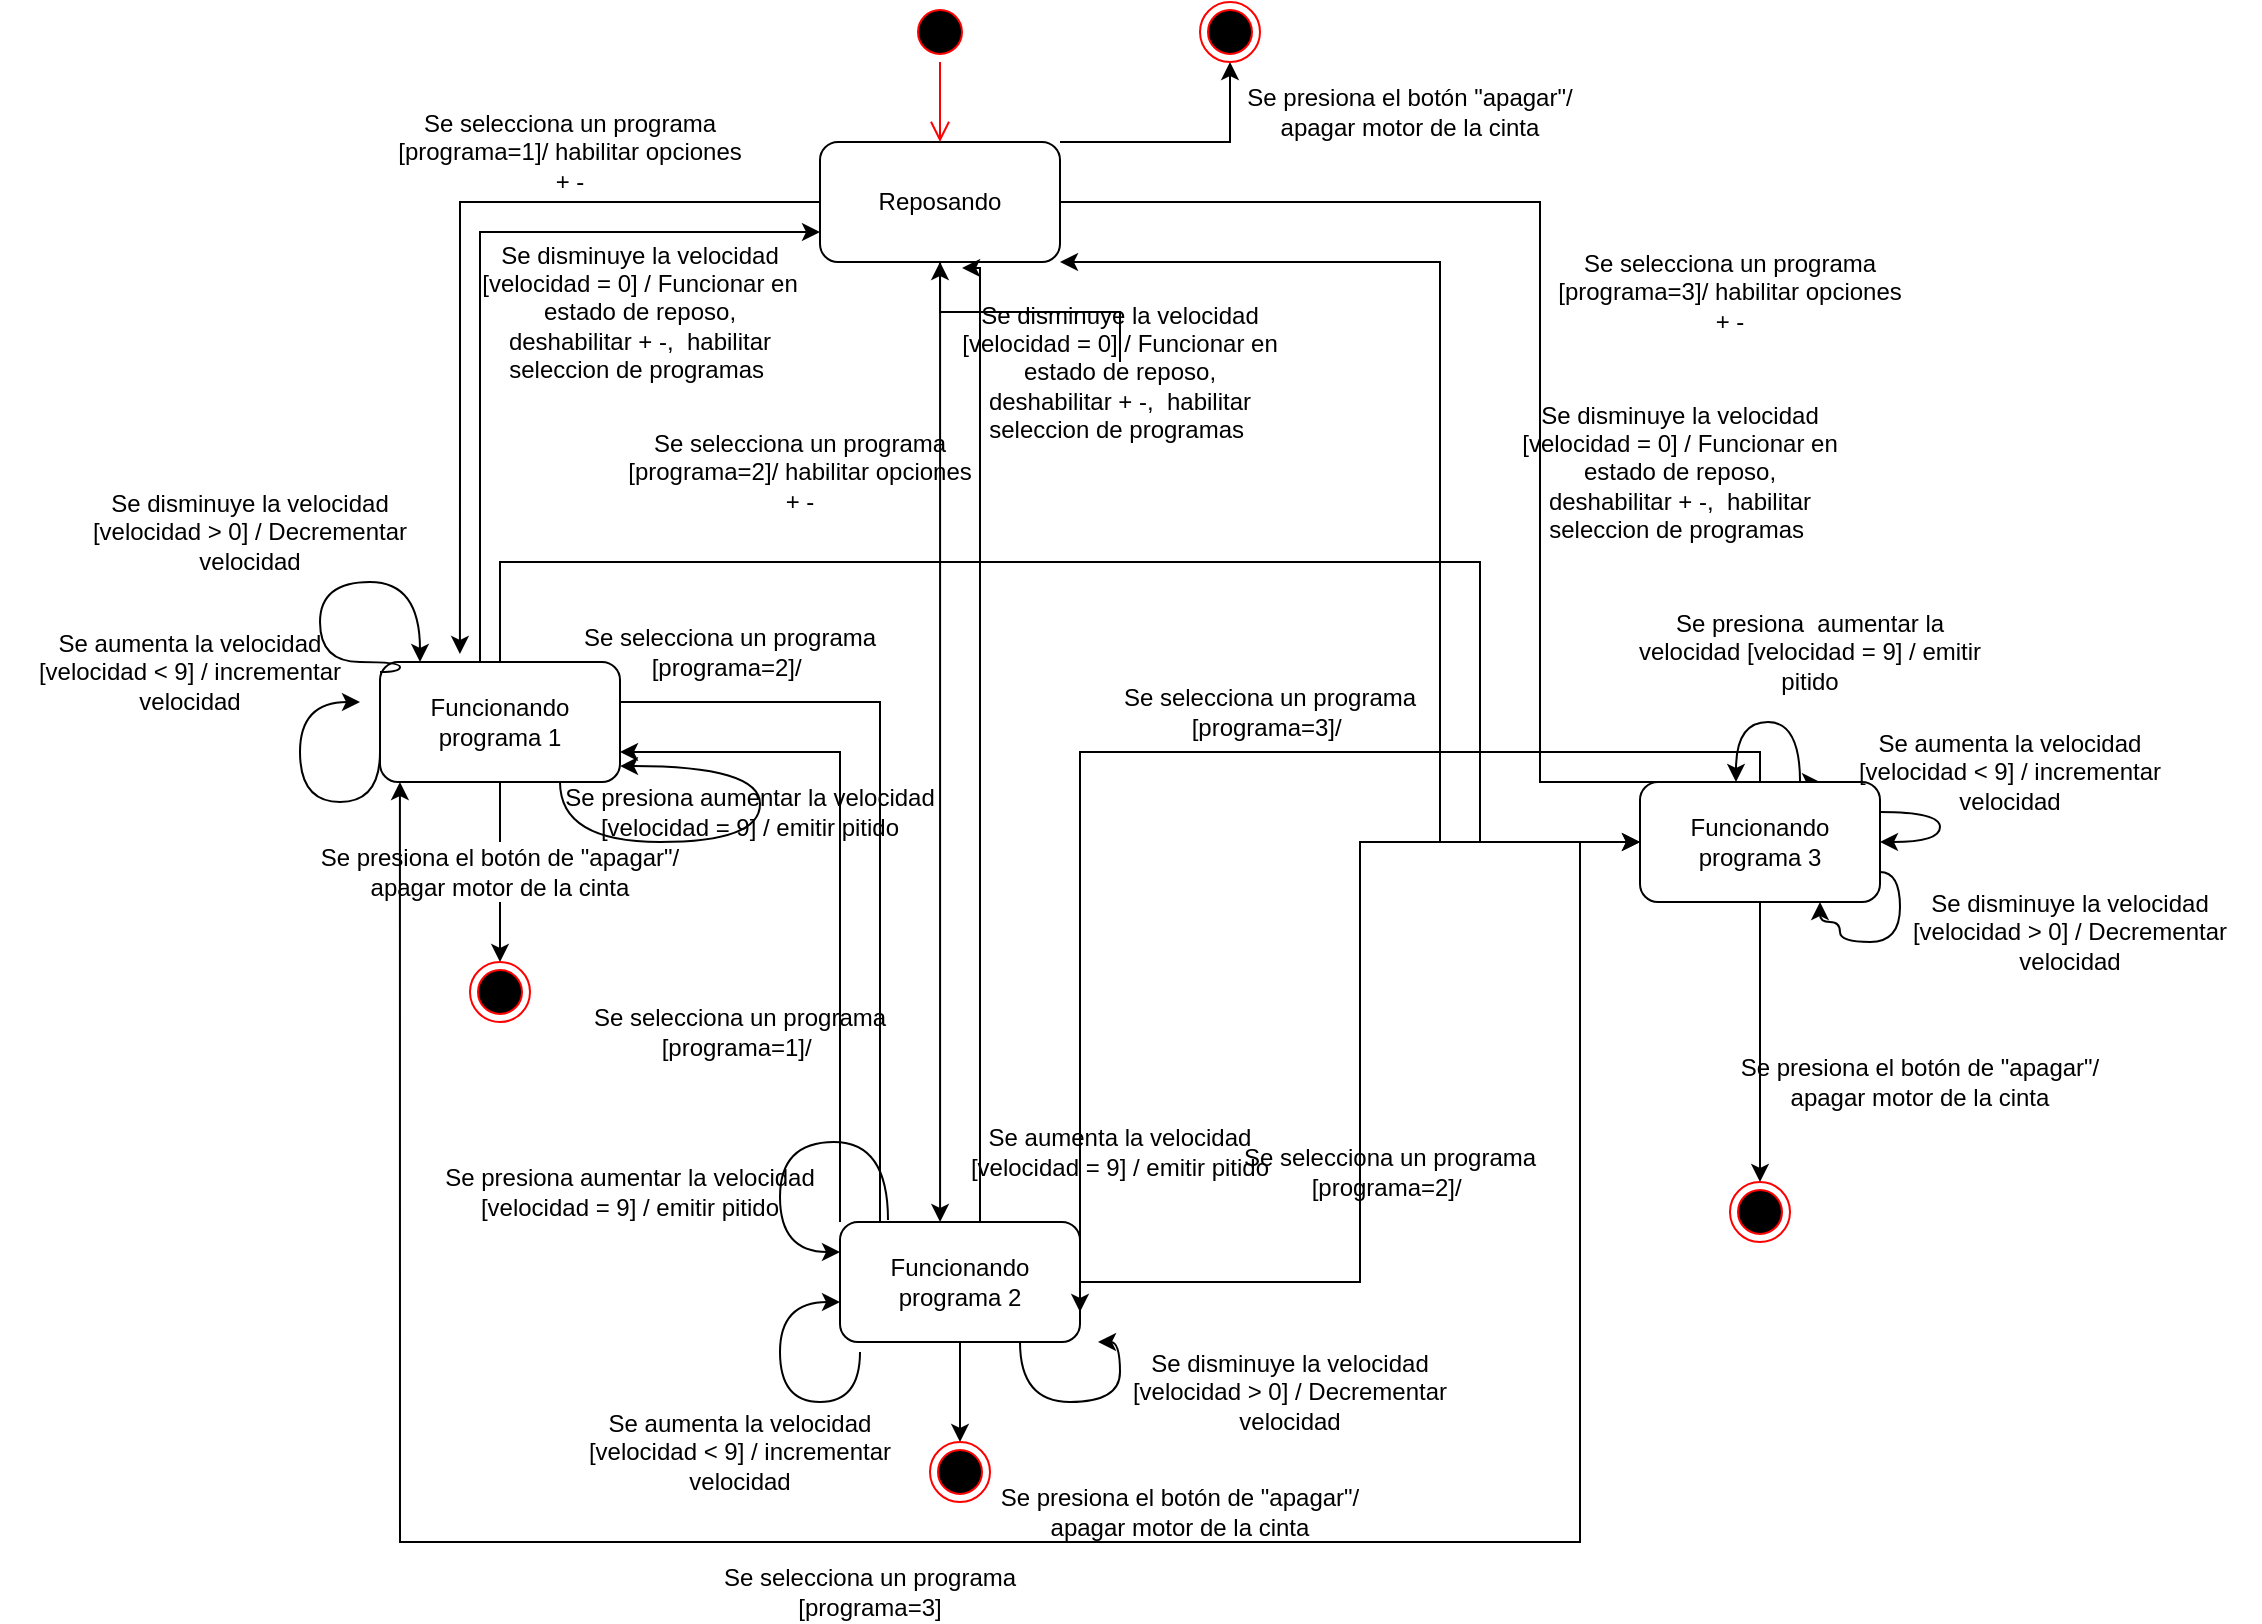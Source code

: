 <mxfile version="15.4.0" type="device"><diagram id="wOZrFaXWaWdOng16oZpF" name="Página-1"><mxGraphModel dx="2489" dy="822" grid="1" gridSize="10" guides="1" tooltips="1" connect="1" arrows="1" fold="1" page="1" pageScale="1" pageWidth="827" pageHeight="1169" math="0" shadow="0"><root><mxCell id="0"/><mxCell id="1" parent="0"/><mxCell id="ItvQq3_yB2Fbj04F3xU3-6" style="edgeStyle=orthogonalEdgeStyle;rounded=0;orthogonalLoop=1;jettySize=auto;html=1;" parent="1" source="ItvQq3_yB2Fbj04F3xU3-1" target="ItvQq3_yB2Fbj04F3xU3-5" edge="1"><mxGeometry relative="1" as="geometry"><Array as="points"><mxPoint x="455" y="100"/></Array></mxGeometry></mxCell><mxCell id="ItvQq3_yB2Fbj04F3xU3-24" style="edgeStyle=orthogonalEdgeStyle;rounded=0;orthogonalLoop=1;jettySize=auto;html=1;entryX=0.333;entryY=-0.067;entryDx=0;entryDy=0;entryPerimeter=0;startArrow=none;" parent="1" target="ItvQq3_yB2Fbj04F3xU3-2" edge="1"><mxGeometry relative="1" as="geometry"><mxPoint x="70" y="130" as="sourcePoint"/><Array as="points"><mxPoint x="70" y="260"/><mxPoint x="70" y="260"/></Array></mxGeometry></mxCell><mxCell id="ItvQq3_yB2Fbj04F3xU3-25" style="edgeStyle=orthogonalEdgeStyle;rounded=0;orthogonalLoop=1;jettySize=auto;html=1;entryX=0.417;entryY=0;entryDx=0;entryDy=0;entryPerimeter=0;" parent="1" source="ItvQq3_yB2Fbj04F3xU3-1" target="ItvQq3_yB2Fbj04F3xU3-3" edge="1"><mxGeometry relative="1" as="geometry"/></mxCell><mxCell id="ItvQq3_yB2Fbj04F3xU3-26" style="edgeStyle=orthogonalEdgeStyle;rounded=0;orthogonalLoop=1;jettySize=auto;html=1;entryX=0.75;entryY=0;entryDx=0;entryDy=0;" parent="1" source="ItvQq3_yB2Fbj04F3xU3-1" target="ItvQq3_yB2Fbj04F3xU3-4" edge="1"><mxGeometry relative="1" as="geometry"><Array as="points"><mxPoint x="610" y="130"/></Array></mxGeometry></mxCell><mxCell id="ItvQq3_yB2Fbj04F3xU3-1" value="Reposando" style="rounded=1;whiteSpace=wrap;html=1;" parent="1" vertex="1"><mxGeometry x="250" y="100" width="120" height="60" as="geometry"/></mxCell><mxCell id="ItvQq3_yB2Fbj04F3xU3-15" style="edgeStyle=orthogonalEdgeStyle;rounded=0;orthogonalLoop=1;jettySize=auto;html=1;startArrow=none;" parent="1" source="hZPspqGqjlN1n5zx8D43-21" target="ItvQq3_yB2Fbj04F3xU3-11" edge="1"><mxGeometry relative="1" as="geometry"/></mxCell><mxCell id="ItvQq3_yB2Fbj04F3xU3-18" style="edgeStyle=orthogonalEdgeStyle;rounded=0;orthogonalLoop=1;jettySize=auto;html=1;entryX=0;entryY=0.25;entryDx=0;entryDy=0;" parent="1" source="ItvQq3_yB2Fbj04F3xU3-2" target="ItvQq3_yB2Fbj04F3xU3-3" edge="1"><mxGeometry relative="1" as="geometry"><Array as="points"><mxPoint x="280" y="380"/><mxPoint x="280" y="655"/></Array></mxGeometry></mxCell><mxCell id="ItvQq3_yB2Fbj04F3xU3-20" style="edgeStyle=orthogonalEdgeStyle;rounded=0;orthogonalLoop=1;jettySize=auto;html=1;" parent="1" source="ItvQq3_yB2Fbj04F3xU3-2" target="ItvQq3_yB2Fbj04F3xU3-4" edge="1"><mxGeometry relative="1" as="geometry"><Array as="points"><mxPoint x="90" y="310"/><mxPoint x="580" y="310"/><mxPoint x="580" y="450"/></Array></mxGeometry></mxCell><mxCell id="ItvQq3_yB2Fbj04F3xU3-31" style="edgeStyle=orthogonalEdgeStyle;rounded=0;orthogonalLoop=1;jettySize=auto;html=1;entryX=0;entryY=0.75;entryDx=0;entryDy=0;" parent="1" source="ItvQq3_yB2Fbj04F3xU3-2" target="ItvQq3_yB2Fbj04F3xU3-1" edge="1"><mxGeometry relative="1" as="geometry"><Array as="points"><mxPoint x="80" y="145"/></Array></mxGeometry></mxCell><mxCell id="ItvQq3_yB2Fbj04F3xU3-2" value="Funcionando programa 1" style="rounded=1;whiteSpace=wrap;html=1;" parent="1" vertex="1"><mxGeometry x="30" y="360" width="120" height="60" as="geometry"/></mxCell><mxCell id="ItvQq3_yB2Fbj04F3xU3-10" style="edgeStyle=orthogonalEdgeStyle;rounded=0;orthogonalLoop=1;jettySize=auto;html=1;entryX=0.5;entryY=0;entryDx=0;entryDy=0;" parent="1" source="ItvQq3_yB2Fbj04F3xU3-3" target="ItvQq3_yB2Fbj04F3xU3-9" edge="1"><mxGeometry relative="1" as="geometry"/></mxCell><mxCell id="ItvQq3_yB2Fbj04F3xU3-19" style="edgeStyle=orthogonalEdgeStyle;rounded=0;orthogonalLoop=1;jettySize=auto;html=1;entryX=1;entryY=0.75;entryDx=0;entryDy=0;" parent="1" source="ItvQq3_yB2Fbj04F3xU3-3" target="ItvQq3_yB2Fbj04F3xU3-2" edge="1"><mxGeometry relative="1" as="geometry"><Array as="points"><mxPoint x="260" y="405"/><mxPoint x="260" y="405"/></Array></mxGeometry></mxCell><mxCell id="ItvQq3_yB2Fbj04F3xU3-21" style="edgeStyle=orthogonalEdgeStyle;rounded=0;orthogonalLoop=1;jettySize=auto;html=1;entryX=0;entryY=0.5;entryDx=0;entryDy=0;" parent="1" source="ItvQq3_yB2Fbj04F3xU3-3" target="ItvQq3_yB2Fbj04F3xU3-4" edge="1"><mxGeometry relative="1" as="geometry"/></mxCell><mxCell id="ItvQq3_yB2Fbj04F3xU3-32" style="edgeStyle=orthogonalEdgeStyle;rounded=0;orthogonalLoop=1;jettySize=auto;html=1;entryX=0.592;entryY=1.05;entryDx=0;entryDy=0;entryPerimeter=0;" parent="1" source="ItvQq3_yB2Fbj04F3xU3-3" target="ItvQq3_yB2Fbj04F3xU3-1" edge="1"><mxGeometry relative="1" as="geometry"><Array as="points"><mxPoint x="330" y="163"/></Array></mxGeometry></mxCell><mxCell id="ItvQq3_yB2Fbj04F3xU3-3" value="Funcionando programa 2" style="rounded=1;whiteSpace=wrap;html=1;" parent="1" vertex="1"><mxGeometry x="260" y="640" width="120" height="60" as="geometry"/></mxCell><mxCell id="ItvQq3_yB2Fbj04F3xU3-17" style="edgeStyle=orthogonalEdgeStyle;rounded=0;orthogonalLoop=1;jettySize=auto;html=1;" parent="1" source="ItvQq3_yB2Fbj04F3xU3-4" target="ItvQq3_yB2Fbj04F3xU3-16" edge="1"><mxGeometry relative="1" as="geometry"><Array as="points"><mxPoint x="720" y="615"/></Array></mxGeometry></mxCell><mxCell id="ItvQq3_yB2Fbj04F3xU3-22" style="edgeStyle=orthogonalEdgeStyle;rounded=0;orthogonalLoop=1;jettySize=auto;html=1;entryX=1;entryY=0.75;entryDx=0;entryDy=0;" parent="1" source="ItvQq3_yB2Fbj04F3xU3-4" target="ItvQq3_yB2Fbj04F3xU3-3" edge="1"><mxGeometry relative="1" as="geometry"><Array as="points"><mxPoint x="490" y="405"/><mxPoint x="490" y="405"/></Array></mxGeometry></mxCell><mxCell id="ItvQq3_yB2Fbj04F3xU3-23" style="edgeStyle=orthogonalEdgeStyle;rounded=0;orthogonalLoop=1;jettySize=auto;html=1;entryX=0.083;entryY=1;entryDx=0;entryDy=0;entryPerimeter=0;" parent="1" source="ItvQq3_yB2Fbj04F3xU3-4" target="ItvQq3_yB2Fbj04F3xU3-2" edge="1"><mxGeometry relative="1" as="geometry"><Array as="points"><mxPoint x="630" y="450"/><mxPoint x="630" y="800"/><mxPoint x="40" y="800"/></Array></mxGeometry></mxCell><mxCell id="ItvQq3_yB2Fbj04F3xU3-33" style="edgeStyle=orthogonalEdgeStyle;rounded=0;orthogonalLoop=1;jettySize=auto;html=1;entryX=1;entryY=1;entryDx=0;entryDy=0;" parent="1" source="ItvQq3_yB2Fbj04F3xU3-4" target="ItvQq3_yB2Fbj04F3xU3-1" edge="1"><mxGeometry relative="1" as="geometry"><Array as="points"><mxPoint x="560" y="160"/></Array></mxGeometry></mxCell><mxCell id="ItvQq3_yB2Fbj04F3xU3-4" value="Funcionando programa 3" style="rounded=1;whiteSpace=wrap;html=1;" parent="1" vertex="1"><mxGeometry x="660" y="420" width="120" height="60" as="geometry"/></mxCell><mxCell id="ItvQq3_yB2Fbj04F3xU3-5" value="" style="ellipse;html=1;shape=endState;fillColor=#000000;strokeColor=#ff0000;" parent="1" vertex="1"><mxGeometry x="440" y="30" width="30" height="30" as="geometry"/></mxCell><mxCell id="ItvQq3_yB2Fbj04F3xU3-7" value="" style="ellipse;html=1;shape=startState;fillColor=#000000;strokeColor=#ff0000;" parent="1" vertex="1"><mxGeometry x="295" y="30" width="30" height="30" as="geometry"/></mxCell><mxCell id="ItvQq3_yB2Fbj04F3xU3-8" value="" style="edgeStyle=orthogonalEdgeStyle;html=1;verticalAlign=bottom;endArrow=open;endSize=8;strokeColor=#ff0000;rounded=0;" parent="1" source="ItvQq3_yB2Fbj04F3xU3-7" edge="1"><mxGeometry relative="1" as="geometry"><mxPoint x="310" y="100" as="targetPoint"/></mxGeometry></mxCell><mxCell id="ItvQq3_yB2Fbj04F3xU3-9" value="" style="ellipse;html=1;shape=endState;fillColor=#000000;strokeColor=#ff0000;" parent="1" vertex="1"><mxGeometry x="305" y="750" width="30" height="30" as="geometry"/></mxCell><mxCell id="ItvQq3_yB2Fbj04F3xU3-11" value="" style="ellipse;html=1;shape=endState;fillColor=#000000;strokeColor=#ff0000;" parent="1" vertex="1"><mxGeometry x="75" y="510" width="30" height="30" as="geometry"/></mxCell><mxCell id="ItvQq3_yB2Fbj04F3xU3-16" value="" style="ellipse;html=1;shape=endState;fillColor=#000000;strokeColor=#ff0000;" parent="1" vertex="1"><mxGeometry x="705" y="620" width="30" height="30" as="geometry"/></mxCell><mxCell id="ItvQq3_yB2Fbj04F3xU3-27" value="Se presiona el botón &quot;apagar&quot;/ apagar motor de la cinta" style="text;html=1;strokeColor=none;fillColor=none;align=center;verticalAlign=middle;whiteSpace=wrap;rounded=0;" parent="1" vertex="1"><mxGeometry x="450" y="70" width="190" height="30" as="geometry"/></mxCell><mxCell id="ItvQq3_yB2Fbj04F3xU3-29" value="" style="edgeStyle=orthogonalEdgeStyle;rounded=0;orthogonalLoop=1;jettySize=auto;html=1;endArrow=none;" parent="1" source="ItvQq3_yB2Fbj04F3xU3-1" edge="1"><mxGeometry relative="1" as="geometry"><mxPoint x="250" y="130" as="sourcePoint"/><mxPoint x="70" y="188" as="targetPoint"/><Array as="points"><mxPoint x="70" y="130"/><mxPoint x="70" y="188"/></Array></mxGeometry></mxCell><mxCell id="ItvQq3_yB2Fbj04F3xU3-30" value="" style="curved=1;endArrow=classic;html=1;rounded=0;edgeStyle=orthogonalEdgeStyle;exitX=0;exitY=0.75;exitDx=0;exitDy=0;" parent="1" source="ItvQq3_yB2Fbj04F3xU3-2" edge="1"><mxGeometry width="50" height="50" relative="1" as="geometry"><mxPoint x="180" y="500" as="sourcePoint"/><mxPoint x="20" y="380" as="targetPoint"/><Array as="points"><mxPoint x="30" y="430"/><mxPoint x="-10" y="430"/><mxPoint x="-10" y="380"/></Array></mxGeometry></mxCell><mxCell id="ItvQq3_yB2Fbj04F3xU3-35" value="Se selecciona un programa [programa=2]/ habilitar opciones&lt;br&gt;&amp;nbsp;+ -&amp;nbsp;" style="text;html=1;strokeColor=none;fillColor=none;align=center;verticalAlign=middle;whiteSpace=wrap;rounded=0;" parent="1" vertex="1"><mxGeometry x="145" y="250" width="190" height="30" as="geometry"/></mxCell><mxCell id="ItvQq3_yB2Fbj04F3xU3-37" value="Se selecciona un programa [programa=1]/ habilitar opciones&lt;br&gt;&amp;nbsp;+ -&amp;nbsp;" style="text;html=1;strokeColor=none;fillColor=none;align=center;verticalAlign=middle;whiteSpace=wrap;rounded=0;" parent="1" vertex="1"><mxGeometry x="30" y="90" width="190" height="30" as="geometry"/></mxCell><mxCell id="ItvQq3_yB2Fbj04F3xU3-38" value="Se selecciona un programa [programa=3]/ habilitar opciones&lt;br&gt;&amp;nbsp;+ -&amp;nbsp;" style="text;html=1;strokeColor=none;fillColor=none;align=center;verticalAlign=middle;whiteSpace=wrap;rounded=0;" parent="1" vertex="1"><mxGeometry x="610" y="160" width="190" height="30" as="geometry"/></mxCell><mxCell id="ItvQq3_yB2Fbj04F3xU3-39" value="Se aumenta la velocidad [velocidad &amp;lt; 9] / incrementar velocidad" style="text;html=1;strokeColor=none;fillColor=none;align=center;verticalAlign=middle;whiteSpace=wrap;rounded=0;" parent="1" vertex="1"><mxGeometry x="-160" y="350" width="190" height="30" as="geometry"/></mxCell><mxCell id="ItvQq3_yB2Fbj04F3xU3-40" value="Se disminuye la velocidad [velocidad &amp;gt; 0] / Decrementar velocidad" style="text;html=1;strokeColor=none;fillColor=none;align=center;verticalAlign=middle;whiteSpace=wrap;rounded=0;" parent="1" vertex="1"><mxGeometry x="-130" y="280" width="190" height="30" as="geometry"/></mxCell><mxCell id="ItvQq3_yB2Fbj04F3xU3-41" value="" style="curved=1;endArrow=classic;html=1;rounded=0;edgeStyle=orthogonalEdgeStyle;exitX=1;exitY=0.5;exitDx=0;exitDy=0;" parent="1" source="ItvQq3_yB2Fbj04F3xU3-39" target="ItvQq3_yB2Fbj04F3xU3-2" edge="1"><mxGeometry width="50" height="50" relative="1" as="geometry"><mxPoint x="40" y="415" as="sourcePoint"/><mxPoint x="30" y="390" as="targetPoint"/><Array as="points"><mxPoint x="40" y="365"/><mxPoint x="40" y="360"/><mxPoint y="360"/><mxPoint y="320"/><mxPoint x="50" y="320"/></Array></mxGeometry></mxCell><mxCell id="ItvQq3_yB2Fbj04F3xU3-42" value="Se disminuye la velocidad [velocidad = 0] / Funcionar en estado de reposo, deshabilitar + -,&amp;nbsp; habilitar seleccion de programas&amp;nbsp;" style="text;html=1;strokeColor=none;fillColor=none;align=center;verticalAlign=middle;whiteSpace=wrap;rounded=0;" parent="1" vertex="1"><mxGeometry x="80" y="180" width="160" height="10" as="geometry"/></mxCell><mxCell id="hZPspqGqjlN1n5zx8D43-1" value="Se aumenta la velocidad [velocidad &amp;lt; 9] / incrementar velocidad" style="text;html=1;strokeColor=none;fillColor=none;align=center;verticalAlign=middle;whiteSpace=wrap;rounded=0;" vertex="1" parent="1"><mxGeometry x="115" y="740" width="190" height="30" as="geometry"/></mxCell><mxCell id="hZPspqGqjlN1n5zx8D43-2" value="" style="curved=1;endArrow=classic;html=1;rounded=0;edgeStyle=orthogonalEdgeStyle;exitX=0;exitY=0.75;exitDx=0;exitDy=0;" edge="1" parent="1"><mxGeometry width="50" height="50" relative="1" as="geometry"><mxPoint x="270" y="705" as="sourcePoint"/><mxPoint x="260" y="680" as="targetPoint"/><Array as="points"><mxPoint x="270" y="730"/><mxPoint x="230" y="730"/><mxPoint x="230" y="680"/></Array></mxGeometry></mxCell><mxCell id="hZPspqGqjlN1n5zx8D43-3" value="" style="curved=1;endArrow=classic;html=1;rounded=0;edgeStyle=orthogonalEdgeStyle;exitX=0.75;exitY=1;exitDx=0;exitDy=0;" edge="1" parent="1" source="ItvQq3_yB2Fbj04F3xU3-3"><mxGeometry width="50" height="50" relative="1" as="geometry"><mxPoint x="419" y="750" as="sourcePoint"/><mxPoint x="389" y="700" as="targetPoint"/><Array as="points"><mxPoint x="350" y="730"/><mxPoint x="400" y="730"/><mxPoint x="400" y="700"/></Array></mxGeometry></mxCell><mxCell id="hZPspqGqjlN1n5zx8D43-4" value="Se disminuye la velocidad [velocidad &amp;gt; 0] / Decrementar velocidad" style="text;html=1;strokeColor=none;fillColor=none;align=center;verticalAlign=middle;whiteSpace=wrap;rounded=0;" vertex="1" parent="1"><mxGeometry x="390" y="710" width="190" height="30" as="geometry"/></mxCell><mxCell id="hZPspqGqjlN1n5zx8D43-17" value="" style="edgeStyle=orthogonalEdgeStyle;rounded=0;orthogonalLoop=1;jettySize=auto;html=1;" edge="1" parent="1" source="hZPspqGqjlN1n5zx8D43-5" target="ItvQq3_yB2Fbj04F3xU3-1"><mxGeometry relative="1" as="geometry"/></mxCell><mxCell id="hZPspqGqjlN1n5zx8D43-5" value="Se disminuye la velocidad [velocidad = 0] / Funcionar en estado de reposo, deshabilitar + -,&amp;nbsp; habilitar seleccion de programas&amp;nbsp;" style="text;html=1;strokeColor=none;fillColor=none;align=center;verticalAlign=middle;whiteSpace=wrap;rounded=0;" vertex="1" parent="1"><mxGeometry x="320" y="210" width="160" height="10" as="geometry"/></mxCell><mxCell id="hZPspqGqjlN1n5zx8D43-6" value="Se selecciona un programa [programa=1]/&amp;nbsp;" style="text;html=1;strokeColor=none;fillColor=none;align=center;verticalAlign=middle;whiteSpace=wrap;rounded=0;" vertex="1" parent="1"><mxGeometry x="115" y="530" width="190" height="30" as="geometry"/></mxCell><mxCell id="hZPspqGqjlN1n5zx8D43-7" value="Se selecciona un programa [programa=2]/&amp;nbsp;" style="text;html=1;strokeColor=none;fillColor=none;align=center;verticalAlign=middle;whiteSpace=wrap;rounded=0;" vertex="1" parent="1"><mxGeometry x="110" y="340" width="190" height="30" as="geometry"/></mxCell><mxCell id="hZPspqGqjlN1n5zx8D43-9" value="Se selecciona un programa [programa=2]/&amp;nbsp;" style="text;html=1;strokeColor=none;fillColor=none;align=center;verticalAlign=middle;whiteSpace=wrap;rounded=0;" vertex="1" parent="1"><mxGeometry x="440" y="600" width="190" height="30" as="geometry"/></mxCell><mxCell id="hZPspqGqjlN1n5zx8D43-10" value="Se selecciona un programa [programa=3]/&amp;nbsp;" style="text;html=1;strokeColor=none;fillColor=none;align=center;verticalAlign=middle;whiteSpace=wrap;rounded=0;" vertex="1" parent="1"><mxGeometry x="380" y="370" width="190" height="30" as="geometry"/></mxCell><mxCell id="hZPspqGqjlN1n5zx8D43-11" value="Se selecciona un programa [programa=3]" style="text;html=1;strokeColor=none;fillColor=none;align=center;verticalAlign=middle;whiteSpace=wrap;rounded=0;" vertex="1" parent="1"><mxGeometry x="180" y="810" width="190" height="30" as="geometry"/></mxCell><mxCell id="hZPspqGqjlN1n5zx8D43-12" value="Se aumenta la velocidad [velocidad &amp;lt; 9] / incrementar velocidad" style="text;html=1;strokeColor=none;fillColor=none;align=center;verticalAlign=middle;whiteSpace=wrap;rounded=0;" vertex="1" parent="1"><mxGeometry x="750" y="400" width="190" height="30" as="geometry"/></mxCell><mxCell id="hZPspqGqjlN1n5zx8D43-13" value="" style="curved=1;endArrow=classic;html=1;rounded=0;edgeStyle=orthogonalEdgeStyle;exitX=1;exitY=0.25;exitDx=0;exitDy=0;" edge="1" parent="1" source="ItvQq3_yB2Fbj04F3xU3-4" target="ItvQq3_yB2Fbj04F3xU3-4"><mxGeometry width="50" height="50" relative="1" as="geometry"><mxPoint x="850" y="505" as="sourcePoint"/><mxPoint x="840" y="480" as="targetPoint"/><Array as="points"><mxPoint x="810" y="435"/><mxPoint x="810" y="450"/></Array></mxGeometry></mxCell><mxCell id="hZPspqGqjlN1n5zx8D43-15" value="" style="curved=1;endArrow=classic;html=1;rounded=0;edgeStyle=orthogonalEdgeStyle;entryX=0.75;entryY=1;entryDx=0;entryDy=0;exitX=1;exitY=0.75;exitDx=0;exitDy=0;" edge="1" parent="1" source="ItvQq3_yB2Fbj04F3xU3-4" target="ItvQq3_yB2Fbj04F3xU3-4"><mxGeometry width="50" height="50" relative="1" as="geometry"><mxPoint x="790" y="510" as="sourcePoint"/><mxPoint x="790" y="460" as="targetPoint"/><Array as="points"><mxPoint x="790" y="465"/><mxPoint x="790" y="500"/><mxPoint x="760" y="500"/><mxPoint x="760" y="490"/><mxPoint x="750" y="490"/></Array></mxGeometry></mxCell><mxCell id="hZPspqGqjlN1n5zx8D43-16" value="Se disminuye la velocidad [velocidad &amp;gt; 0] / Decrementar velocidad" style="text;html=1;strokeColor=none;fillColor=none;align=center;verticalAlign=middle;whiteSpace=wrap;rounded=0;" vertex="1" parent="1"><mxGeometry x="780" y="480" width="190" height="30" as="geometry"/></mxCell><mxCell id="hZPspqGqjlN1n5zx8D43-18" value="Se disminuye la velocidad [velocidad = 0] / Funcionar en estado de reposo, deshabilitar + -,&amp;nbsp; habilitar seleccion de programas&amp;nbsp;" style="text;html=1;strokeColor=none;fillColor=none;align=center;verticalAlign=middle;whiteSpace=wrap;rounded=0;" vertex="1" parent="1"><mxGeometry x="600" y="260" width="160" height="10" as="geometry"/></mxCell><mxCell id="hZPspqGqjlN1n5zx8D43-19" value="Se presiona el botón de &quot;apagar&quot;/ apagar motor de la cinta" style="text;html=1;strokeColor=none;fillColor=none;align=center;verticalAlign=middle;whiteSpace=wrap;rounded=0;" vertex="1" parent="1"><mxGeometry x="705" y="555" width="190" height="30" as="geometry"/></mxCell><mxCell id="hZPspqGqjlN1n5zx8D43-20" value="Se presiona el botón de &quot;apagar&quot;/ apagar motor de la cinta" style="text;html=1;strokeColor=none;fillColor=none;align=center;verticalAlign=middle;whiteSpace=wrap;rounded=0;" vertex="1" parent="1"><mxGeometry x="335" y="770" width="190" height="30" as="geometry"/></mxCell><mxCell id="hZPspqGqjlN1n5zx8D43-21" value="Se presiona el botón de &quot;apagar&quot;/ apagar motor de la cinta" style="text;html=1;strokeColor=none;fillColor=none;align=center;verticalAlign=middle;whiteSpace=wrap;rounded=0;" vertex="1" parent="1"><mxGeometry x="-5" y="450" width="190" height="30" as="geometry"/></mxCell><mxCell id="hZPspqGqjlN1n5zx8D43-22" value="" style="edgeStyle=orthogonalEdgeStyle;rounded=0;orthogonalLoop=1;jettySize=auto;html=1;endArrow=none;" edge="1" parent="1" source="ItvQq3_yB2Fbj04F3xU3-2" target="hZPspqGqjlN1n5zx8D43-21"><mxGeometry relative="1" as="geometry"><mxPoint x="90" y="420" as="sourcePoint"/><mxPoint x="90" y="510" as="targetPoint"/></mxGeometry></mxCell><mxCell id="hZPspqGqjlN1n5zx8D43-23" value="Se presiona aumentar la velocidad [velocidad = 9] / emitir pitido" style="text;html=1;strokeColor=none;fillColor=none;align=center;verticalAlign=middle;whiteSpace=wrap;rounded=0;" vertex="1" parent="1"><mxGeometry x="120" y="420" width="190" height="30" as="geometry"/></mxCell><mxCell id="hZPspqGqjlN1n5zx8D43-24" value="Se aumenta la velocidad [velocidad = 9] / emitir pitido" style="text;html=1;strokeColor=none;fillColor=none;align=center;verticalAlign=middle;whiteSpace=wrap;rounded=0;" vertex="1" parent="1"><mxGeometry x="305" y="590" width="190" height="30" as="geometry"/></mxCell><mxCell id="hZPspqGqjlN1n5zx8D43-25" value="Se presiona&amp;nbsp; aumentar la velocidad [velocidad = 9] / emitir pitido" style="text;html=1;strokeColor=none;fillColor=none;align=center;verticalAlign=middle;whiteSpace=wrap;rounded=0;" vertex="1" parent="1"><mxGeometry x="650" y="340" width="190" height="30" as="geometry"/></mxCell><mxCell id="hZPspqGqjlN1n5zx8D43-26" value="" style="curved=1;endArrow=classic;html=1;rounded=0;edgeStyle=orthogonalEdgeStyle;exitX=0.75;exitY=1;exitDx=0;exitDy=0;entryX=1;entryY=0.867;entryDx=0;entryDy=0;entryPerimeter=0;" edge="1" parent="1" source="ItvQq3_yB2Fbj04F3xU3-2" target="ItvQq3_yB2Fbj04F3xU3-2"><mxGeometry width="50" height="50" relative="1" as="geometry"><mxPoint x="310" y="490" as="sourcePoint"/><mxPoint x="360" y="440" as="targetPoint"/><Array as="points"><mxPoint x="120" y="450"/><mxPoint x="220" y="450"/><mxPoint x="220" y="412"/></Array></mxGeometry></mxCell><mxCell id="hZPspqGqjlN1n5zx8D43-27" value="Se presiona aumentar la velocidad [velocidad = 9] / emitir pitido" style="text;html=1;strokeColor=none;fillColor=none;align=center;verticalAlign=middle;whiteSpace=wrap;rounded=0;" vertex="1" parent="1"><mxGeometry x="60" y="610" width="190" height="30" as="geometry"/></mxCell><mxCell id="hZPspqGqjlN1n5zx8D43-28" value="" style="curved=1;endArrow=classic;html=1;rounded=0;edgeStyle=orthogonalEdgeStyle;exitX=0.2;exitY=-0.017;exitDx=0;exitDy=0;exitPerimeter=0;entryX=0;entryY=0.25;entryDx=0;entryDy=0;" edge="1" parent="1" source="ItvQq3_yB2Fbj04F3xU3-3" target="ItvQq3_yB2Fbj04F3xU3-3"><mxGeometry width="50" height="50" relative="1" as="geometry"><mxPoint x="310" y="490" as="sourcePoint"/><mxPoint x="360" y="440" as="targetPoint"/><Array as="points"><mxPoint x="284" y="600"/><mxPoint x="230" y="600"/><mxPoint x="230" y="655"/></Array></mxGeometry></mxCell><mxCell id="hZPspqGqjlN1n5zx8D43-30" value="" style="curved=1;endArrow=classic;html=1;rounded=0;edgeStyle=orthogonalEdgeStyle;exitX=0.667;exitY=0;exitDx=0;exitDy=0;exitPerimeter=0;entryX=0.4;entryY=0;entryDx=0;entryDy=0;entryPerimeter=0;" edge="1" parent="1" source="ItvQq3_yB2Fbj04F3xU3-4" target="ItvQq3_yB2Fbj04F3xU3-4"><mxGeometry width="50" height="50" relative="1" as="geometry"><mxPoint x="310" y="490" as="sourcePoint"/><mxPoint x="360" y="440" as="targetPoint"/><Array as="points"><mxPoint x="740" y="390"/><mxPoint x="708" y="390"/></Array></mxGeometry></mxCell></root></mxGraphModel></diagram></mxfile>